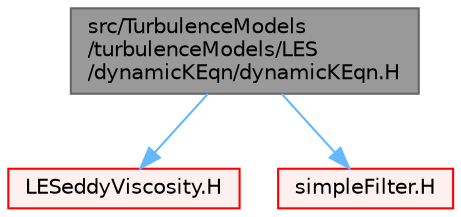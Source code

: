 digraph "src/TurbulenceModels/turbulenceModels/LES/dynamicKEqn/dynamicKEqn.H"
{
 // LATEX_PDF_SIZE
  bgcolor="transparent";
  edge [fontname=Helvetica,fontsize=10,labelfontname=Helvetica,labelfontsize=10];
  node [fontname=Helvetica,fontsize=10,shape=box,height=0.2,width=0.4];
  Node1 [id="Node000001",label="src/TurbulenceModels\l/turbulenceModels/LES\l/dynamicKEqn/dynamicKEqn.H",height=0.2,width=0.4,color="gray40", fillcolor="grey60", style="filled", fontcolor="black",tooltip=" "];
  Node1 -> Node2 [id="edge1_Node000001_Node000002",color="steelblue1",style="solid",tooltip=" "];
  Node2 [id="Node000002",label="LESeddyViscosity.H",height=0.2,width=0.4,color="red", fillcolor="#FFF0F0", style="filled",URL="$LESeddyViscosity_8H.html",tooltip=" "];
  Node1 -> Node393 [id="edge2_Node000001_Node000393",color="steelblue1",style="solid",tooltip=" "];
  Node393 [id="Node000393",label="simpleFilter.H",height=0.2,width=0.4,color="red", fillcolor="#FFF0F0", style="filled",URL="$simpleFilter_8H.html",tooltip=" "];
}
